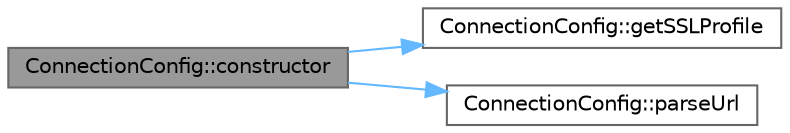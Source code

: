 digraph "ConnectionConfig::constructor"
{
 // INTERACTIVE_SVG=YES
 // LATEX_PDF_SIZE
  bgcolor="transparent";
  edge [fontname=Helvetica,fontsize=10,labelfontname=Helvetica,labelfontsize=10];
  node [fontname=Helvetica,fontsize=10,shape=box,height=0.2,width=0.4];
  rankdir="LR";
  Node1 [id="Node000001",label="ConnectionConfig::constructor",height=0.2,width=0.4,color="gray40", fillcolor="grey60", style="filled", fontcolor="black",tooltip=" "];
  Node1 -> Node2 [id="edge1_Node000001_Node000002",color="steelblue1",style="solid",tooltip=" "];
  Node2 [id="Node000002",label="ConnectionConfig::getSSLProfile",height=0.2,width=0.4,color="grey40", fillcolor="white", style="filled",URL="$d0/d72/a00724_aca7dcb29c971bf0abf0b921e3cbfd065.html#aca7dcb29c971bf0abf0b921e3cbfd065",tooltip=" "];
  Node1 -> Node3 [id="edge2_Node000001_Node000003",color="steelblue1",style="solid",tooltip=" "];
  Node3 [id="Node000003",label="ConnectionConfig::parseUrl",height=0.2,width=0.4,color="grey40", fillcolor="white", style="filled",URL="$d0/d72/a00724_a1bf1807e1e92900d48de50ad48625ca2.html#a1bf1807e1e92900d48de50ad48625ca2",tooltip=" "];
}
